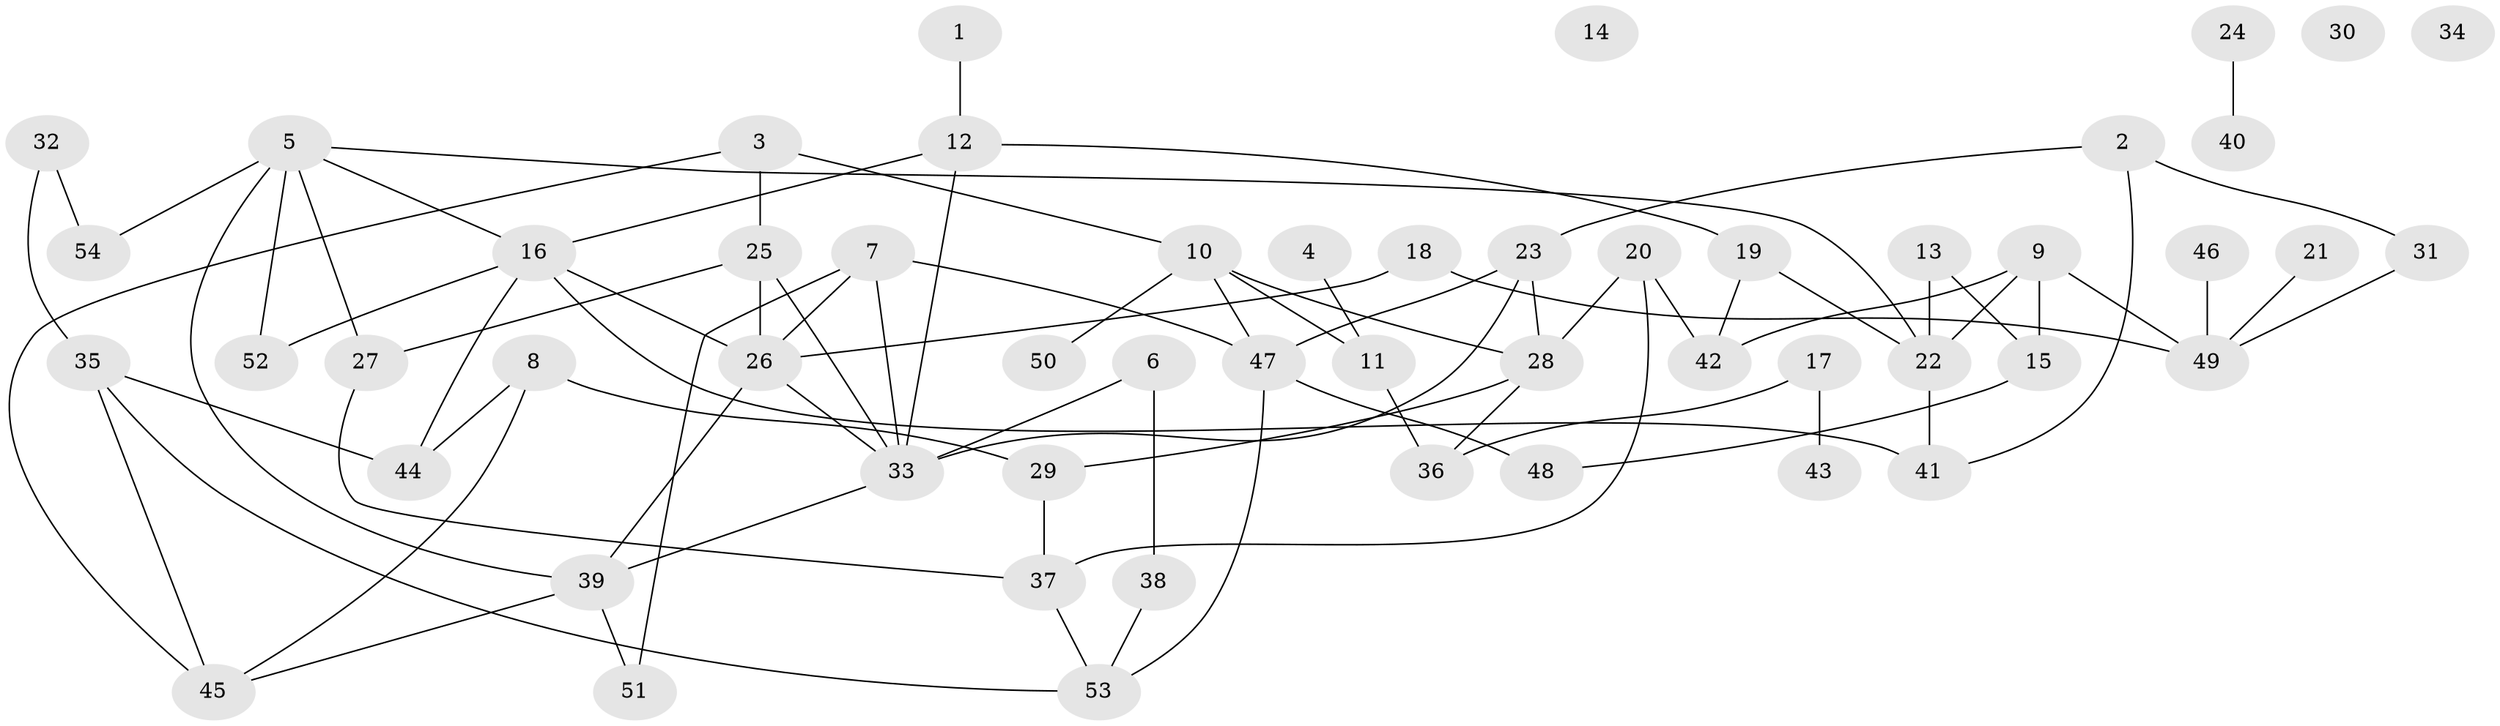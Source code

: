 // coarse degree distribution, {2: 0.1724137931034483, 5: 0.13793103448275862, 8: 0.06896551724137931, 6: 0.06896551724137931, 1: 0.2413793103448276, 4: 0.20689655172413793, 3: 0.06896551724137931, 7: 0.034482758620689655}
// Generated by graph-tools (version 1.1) at 2025/35/03/04/25 23:35:45]
// undirected, 54 vertices, 80 edges
graph export_dot {
  node [color=gray90,style=filled];
  1;
  2;
  3;
  4;
  5;
  6;
  7;
  8;
  9;
  10;
  11;
  12;
  13;
  14;
  15;
  16;
  17;
  18;
  19;
  20;
  21;
  22;
  23;
  24;
  25;
  26;
  27;
  28;
  29;
  30;
  31;
  32;
  33;
  34;
  35;
  36;
  37;
  38;
  39;
  40;
  41;
  42;
  43;
  44;
  45;
  46;
  47;
  48;
  49;
  50;
  51;
  52;
  53;
  54;
  1 -- 12;
  2 -- 23;
  2 -- 31;
  2 -- 41;
  3 -- 10;
  3 -- 25;
  3 -- 45;
  4 -- 11;
  5 -- 16;
  5 -- 22;
  5 -- 27;
  5 -- 39;
  5 -- 52;
  5 -- 54;
  6 -- 33;
  6 -- 38;
  7 -- 26;
  7 -- 33;
  7 -- 47;
  7 -- 51;
  8 -- 29;
  8 -- 44;
  8 -- 45;
  9 -- 15;
  9 -- 22;
  9 -- 42;
  9 -- 49;
  10 -- 11;
  10 -- 28;
  10 -- 47;
  10 -- 50;
  11 -- 36;
  12 -- 16;
  12 -- 19;
  12 -- 33;
  13 -- 15;
  13 -- 22;
  15 -- 48;
  16 -- 26;
  16 -- 41;
  16 -- 44;
  16 -- 52;
  17 -- 36;
  17 -- 43;
  18 -- 26;
  18 -- 49;
  19 -- 22;
  19 -- 42;
  20 -- 28;
  20 -- 37;
  20 -- 42;
  21 -- 49;
  22 -- 41;
  23 -- 28;
  23 -- 33;
  23 -- 47;
  24 -- 40;
  25 -- 26;
  25 -- 27;
  25 -- 33;
  26 -- 33;
  26 -- 39;
  27 -- 37;
  28 -- 29;
  28 -- 36;
  29 -- 37;
  31 -- 49;
  32 -- 35;
  32 -- 54;
  33 -- 39;
  35 -- 44;
  35 -- 45;
  35 -- 53;
  37 -- 53;
  38 -- 53;
  39 -- 45;
  39 -- 51;
  46 -- 49;
  47 -- 48;
  47 -- 53;
}
